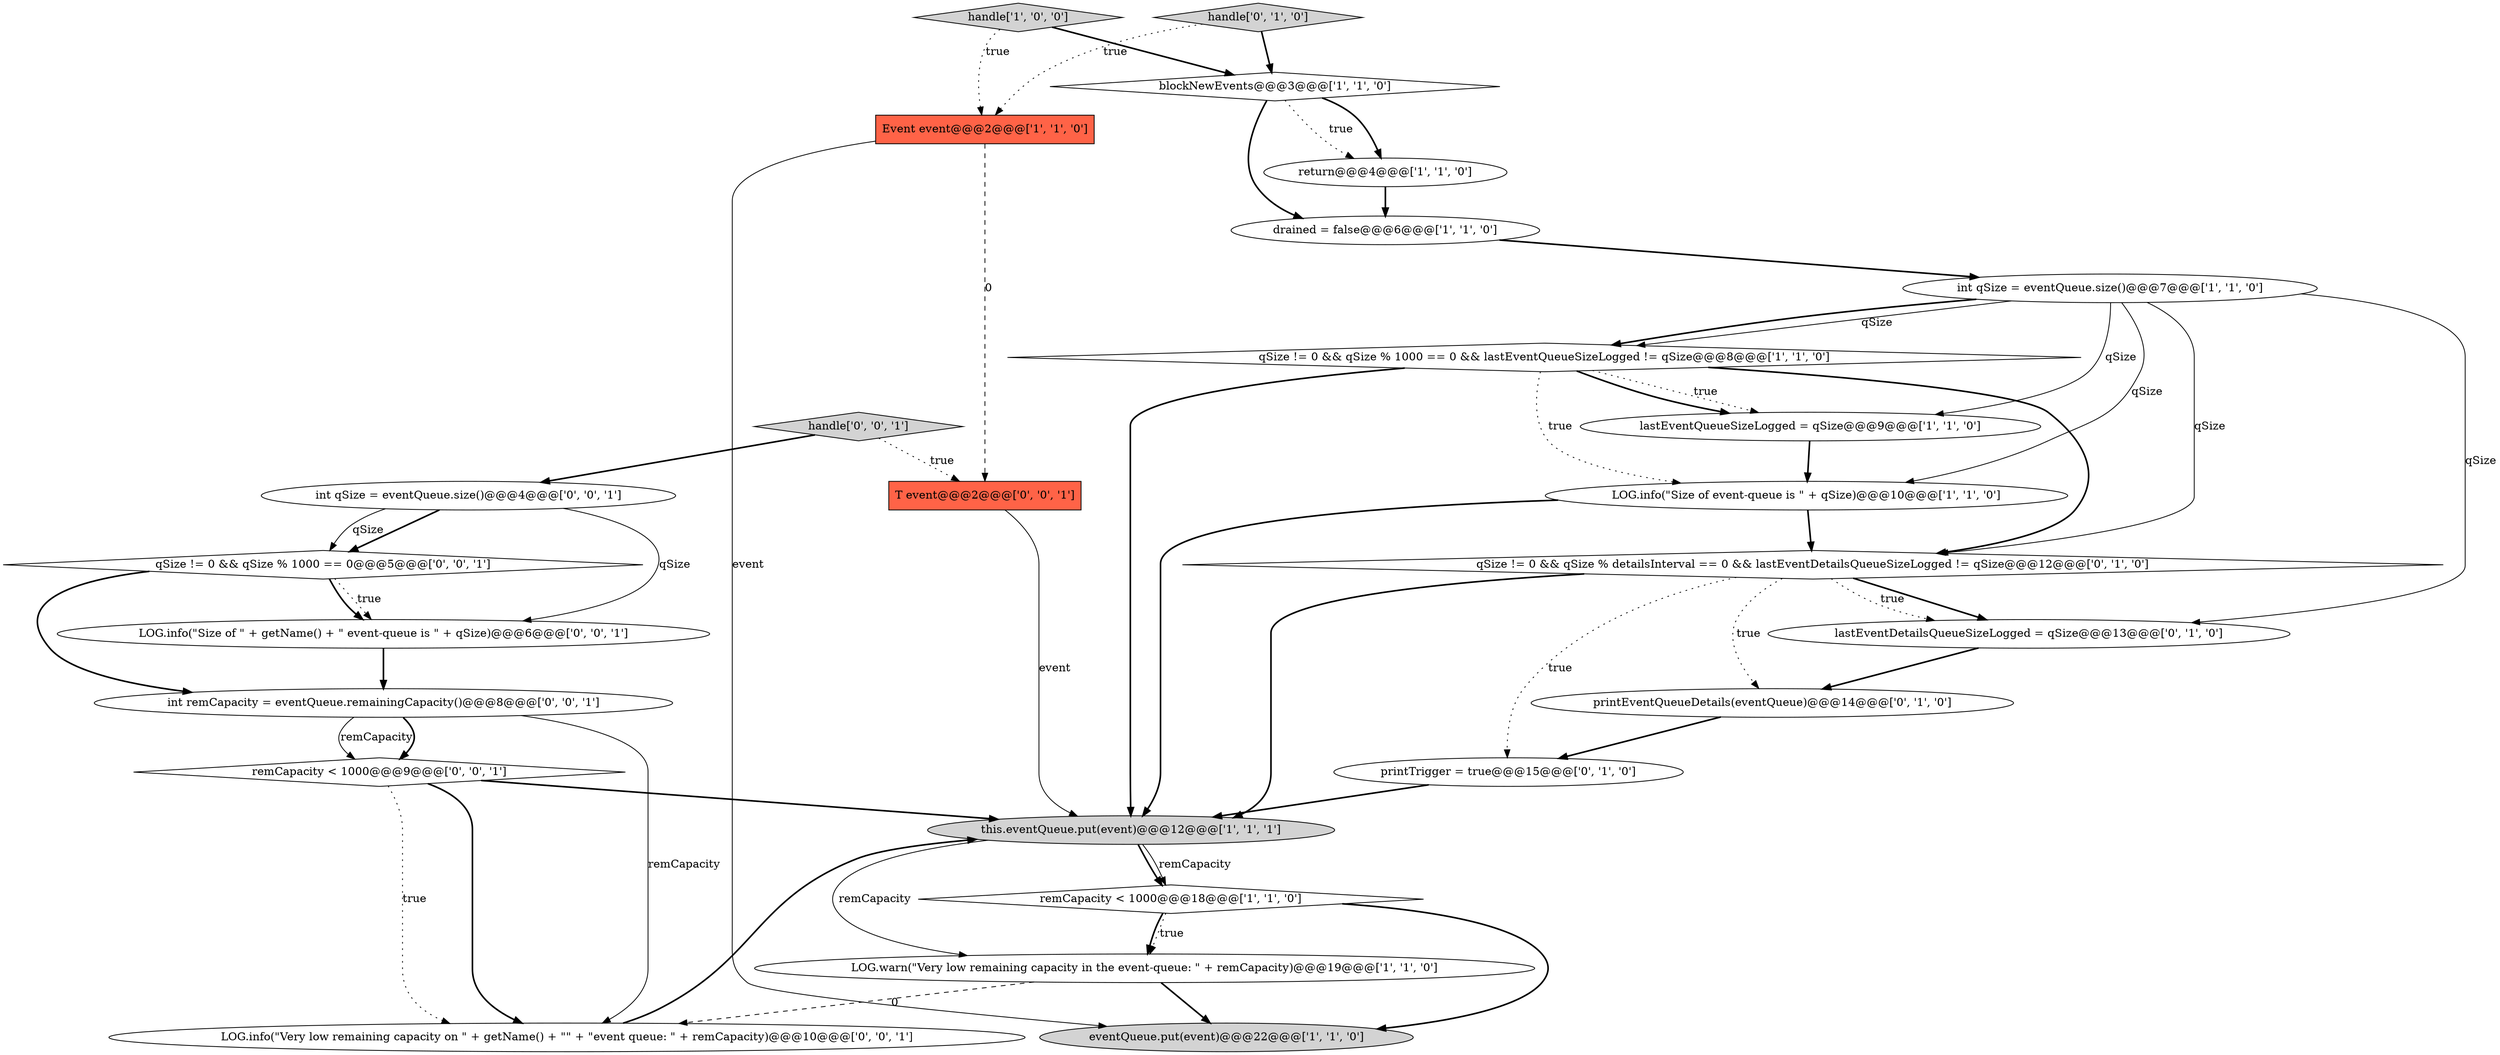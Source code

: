 digraph {
3 [style = filled, label = "qSize != 0 && qSize % 1000 == 0 && lastEventQueueSizeLogged != qSize@@@8@@@['1', '1', '0']", fillcolor = white, shape = diamond image = "AAA0AAABBB1BBB"];
24 [style = filled, label = "LOG.info(\"Size of \" + getName() + \" event-queue is \" + qSize)@@@6@@@['0', '0', '1']", fillcolor = white, shape = ellipse image = "AAA0AAABBB3BBB"];
5 [style = filled, label = "remCapacity < 1000@@@18@@@['1', '1', '0']", fillcolor = white, shape = diamond image = "AAA0AAABBB1BBB"];
22 [style = filled, label = "int remCapacity = eventQueue.remainingCapacity()@@@8@@@['0', '0', '1']", fillcolor = white, shape = ellipse image = "AAA0AAABBB3BBB"];
8 [style = filled, label = "blockNewEvents@@@3@@@['1', '1', '0']", fillcolor = white, shape = diamond image = "AAA0AAABBB1BBB"];
1 [style = filled, label = "drained = false@@@6@@@['1', '1', '0']", fillcolor = white, shape = ellipse image = "AAA0AAABBB1BBB"];
10 [style = filled, label = "eventQueue.put(event)@@@22@@@['1', '1', '0']", fillcolor = lightgray, shape = ellipse image = "AAA0AAABBB1BBB"];
11 [style = filled, label = "handle['1', '0', '0']", fillcolor = lightgray, shape = diamond image = "AAA0AAABBB1BBB"];
9 [style = filled, label = "LOG.info(\"Size of event-queue is \" + qSize)@@@10@@@['1', '1', '0']", fillcolor = white, shape = ellipse image = "AAA0AAABBB1BBB"];
25 [style = filled, label = "int qSize = eventQueue.size()@@@4@@@['0', '0', '1']", fillcolor = white, shape = ellipse image = "AAA0AAABBB3BBB"];
16 [style = filled, label = "printEventQueueDetails(eventQueue)@@@14@@@['0', '1', '0']", fillcolor = white, shape = ellipse image = "AAA1AAABBB2BBB"];
20 [style = filled, label = "LOG.info(\"Very low remaining capacity on \" + getName() + \"\" + \"event queue: \" + remCapacity)@@@10@@@['0', '0', '1']", fillcolor = white, shape = ellipse image = "AAA0AAABBB3BBB"];
12 [style = filled, label = "lastEventQueueSizeLogged = qSize@@@9@@@['1', '1', '0']", fillcolor = white, shape = ellipse image = "AAA0AAABBB1BBB"];
21 [style = filled, label = "T event@@@2@@@['0', '0', '1']", fillcolor = tomato, shape = box image = "AAA0AAABBB3BBB"];
15 [style = filled, label = "qSize != 0 && qSize % detailsInterval == 0 && lastEventDetailsQueueSizeLogged != qSize@@@12@@@['0', '1', '0']", fillcolor = white, shape = diamond image = "AAA1AAABBB2BBB"];
7 [style = filled, label = "LOG.warn(\"Very low remaining capacity in the event-queue: \" + remCapacity)@@@19@@@['1', '1', '0']", fillcolor = white, shape = ellipse image = "AAA0AAABBB1BBB"];
6 [style = filled, label = "int qSize = eventQueue.size()@@@7@@@['1', '1', '0']", fillcolor = white, shape = ellipse image = "AAA0AAABBB1BBB"];
13 [style = filled, label = "handle['0', '1', '0']", fillcolor = lightgray, shape = diamond image = "AAA0AAABBB2BBB"];
4 [style = filled, label = "this.eventQueue.put(event)@@@12@@@['1', '1', '1']", fillcolor = lightgray, shape = ellipse image = "AAA0AAABBB1BBB"];
2 [style = filled, label = "return@@@4@@@['1', '1', '0']", fillcolor = white, shape = ellipse image = "AAA0AAABBB1BBB"];
14 [style = filled, label = "lastEventDetailsQueueSizeLogged = qSize@@@13@@@['0', '1', '0']", fillcolor = white, shape = ellipse image = "AAA1AAABBB2BBB"];
0 [style = filled, label = "Event event@@@2@@@['1', '1', '0']", fillcolor = tomato, shape = box image = "AAA0AAABBB1BBB"];
19 [style = filled, label = "qSize != 0 && qSize % 1000 == 0@@@5@@@['0', '0', '1']", fillcolor = white, shape = diamond image = "AAA0AAABBB3BBB"];
18 [style = filled, label = "remCapacity < 1000@@@9@@@['0', '0', '1']", fillcolor = white, shape = diamond image = "AAA0AAABBB3BBB"];
17 [style = filled, label = "printTrigger = true@@@15@@@['0', '1', '0']", fillcolor = white, shape = ellipse image = "AAA1AAABBB2BBB"];
23 [style = filled, label = "handle['0', '0', '1']", fillcolor = lightgray, shape = diamond image = "AAA0AAABBB3BBB"];
15->17 [style = dotted, label="true"];
3->12 [style = dotted, label="true"];
6->14 [style = solid, label="qSize"];
18->20 [style = dotted, label="true"];
5->7 [style = bold, label=""];
23->25 [style = bold, label=""];
18->20 [style = bold, label=""];
14->16 [style = bold, label=""];
22->18 [style = solid, label="remCapacity"];
9->4 [style = bold, label=""];
0->21 [style = dashed, label="0"];
7->10 [style = bold, label=""];
19->24 [style = dotted, label="true"];
25->19 [style = bold, label=""];
7->20 [style = dashed, label="0"];
4->5 [style = bold, label=""];
15->4 [style = bold, label=""];
20->4 [style = bold, label=""];
4->7 [style = solid, label="remCapacity"];
9->15 [style = bold, label=""];
19->22 [style = bold, label=""];
11->0 [style = dotted, label="true"];
8->2 [style = dotted, label="true"];
22->20 [style = solid, label="remCapacity"];
5->7 [style = dotted, label="true"];
25->19 [style = solid, label="qSize"];
19->24 [style = bold, label=""];
1->6 [style = bold, label=""];
5->10 [style = bold, label=""];
24->22 [style = bold, label=""];
6->12 [style = solid, label="qSize"];
0->10 [style = solid, label="event"];
8->1 [style = bold, label=""];
12->9 [style = bold, label=""];
25->24 [style = solid, label="qSize"];
17->4 [style = bold, label=""];
8->2 [style = bold, label=""];
21->4 [style = solid, label="event"];
23->21 [style = dotted, label="true"];
3->12 [style = bold, label=""];
11->8 [style = bold, label=""];
15->14 [style = bold, label=""];
2->1 [style = bold, label=""];
13->0 [style = dotted, label="true"];
6->3 [style = bold, label=""];
22->18 [style = bold, label=""];
3->15 [style = bold, label=""];
6->15 [style = solid, label="qSize"];
15->16 [style = dotted, label="true"];
16->17 [style = bold, label=""];
13->8 [style = bold, label=""];
15->14 [style = dotted, label="true"];
3->9 [style = dotted, label="true"];
4->5 [style = solid, label="remCapacity"];
6->3 [style = solid, label="qSize"];
3->4 [style = bold, label=""];
18->4 [style = bold, label=""];
6->9 [style = solid, label="qSize"];
}
